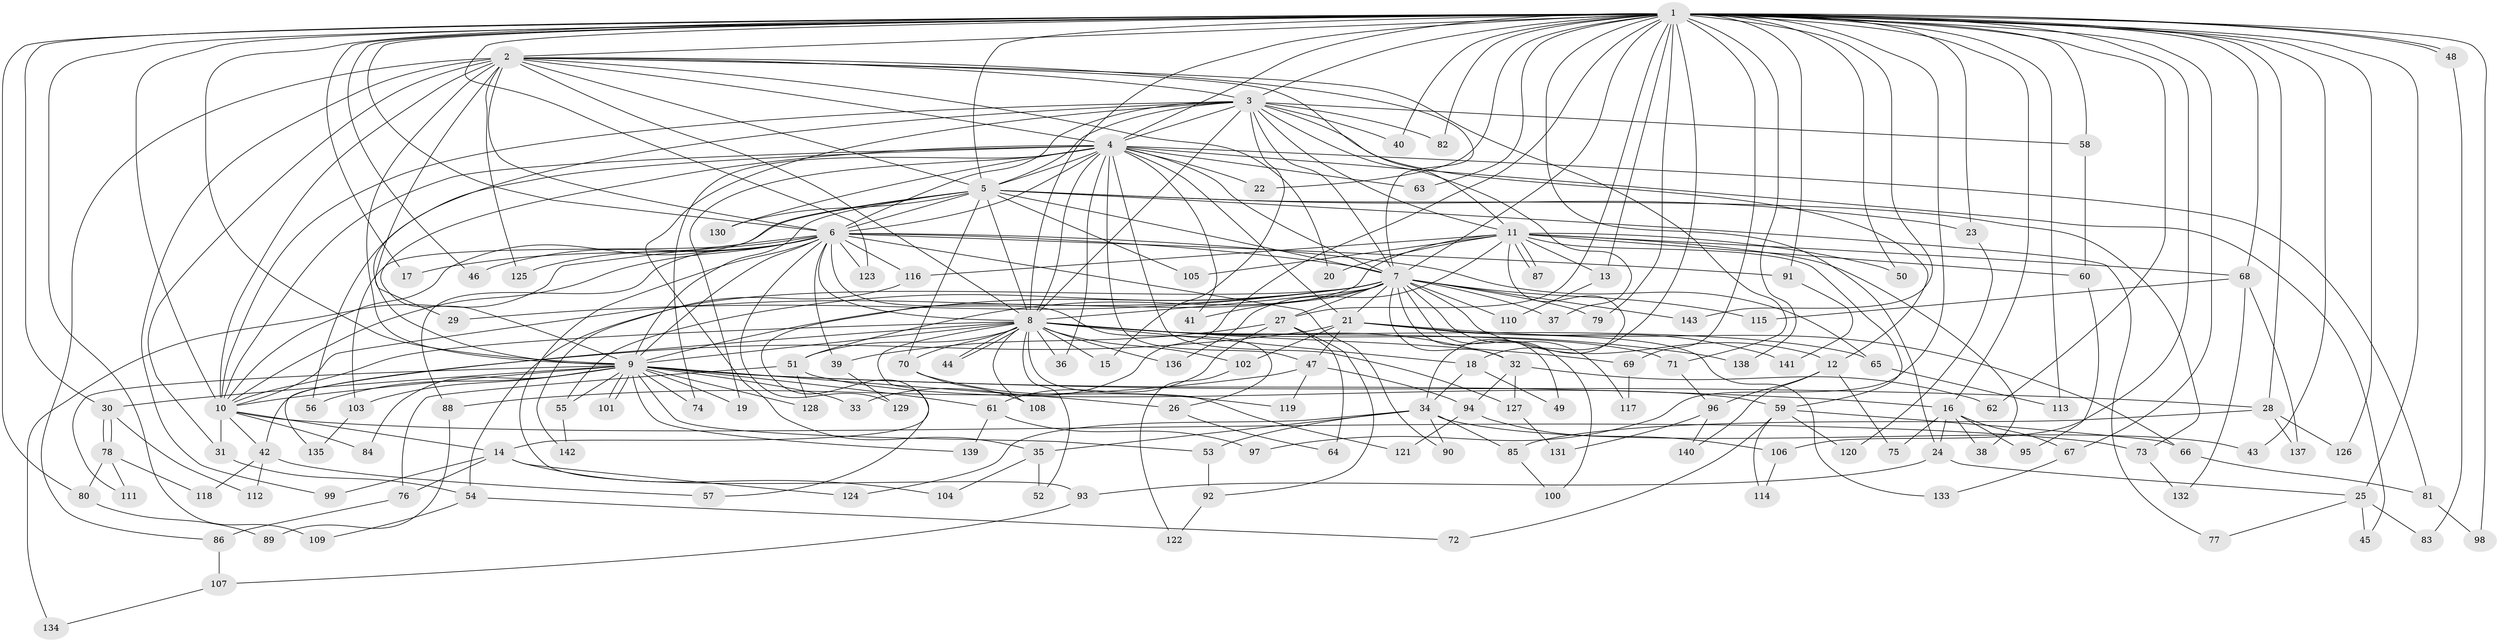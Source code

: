 // coarse degree distribution, {41: 0.01, 16: 0.03, 17: 0.01, 22: 0.01, 21: 0.01, 26: 0.02, 25: 0.01, 14: 0.01, 4: 0.08, 3: 0.23, 6: 0.04, 2: 0.43, 7: 0.01, 8: 0.02, 5: 0.08}
// Generated by graph-tools (version 1.1) at 2025/17/03/04/25 18:17:46]
// undirected, 143 vertices, 311 edges
graph export_dot {
graph [start="1"]
  node [color=gray90,style=filled];
  1;
  2;
  3;
  4;
  5;
  6;
  7;
  8;
  9;
  10;
  11;
  12;
  13;
  14;
  15;
  16;
  17;
  18;
  19;
  20;
  21;
  22;
  23;
  24;
  25;
  26;
  27;
  28;
  29;
  30;
  31;
  32;
  33;
  34;
  35;
  36;
  37;
  38;
  39;
  40;
  41;
  42;
  43;
  44;
  45;
  46;
  47;
  48;
  49;
  50;
  51;
  52;
  53;
  54;
  55;
  56;
  57;
  58;
  59;
  60;
  61;
  62;
  63;
  64;
  65;
  66;
  67;
  68;
  69;
  70;
  71;
  72;
  73;
  74;
  75;
  76;
  77;
  78;
  79;
  80;
  81;
  82;
  83;
  84;
  85;
  86;
  87;
  88;
  89;
  90;
  91;
  92;
  93;
  94;
  95;
  96;
  97;
  98;
  99;
  100;
  101;
  102;
  103;
  104;
  105;
  106;
  107;
  108;
  109;
  110;
  111;
  112;
  113;
  114;
  115;
  116;
  117;
  118;
  119;
  120;
  121;
  122;
  123;
  124;
  125;
  126;
  127;
  128;
  129;
  130;
  131;
  132;
  133;
  134;
  135;
  136;
  137;
  138;
  139;
  140;
  141;
  142;
  143;
  1 -- 2;
  1 -- 3;
  1 -- 4;
  1 -- 5;
  1 -- 6;
  1 -- 7;
  1 -- 8;
  1 -- 9;
  1 -- 10;
  1 -- 13;
  1 -- 16;
  1 -- 17;
  1 -- 18;
  1 -- 22;
  1 -- 23;
  1 -- 24;
  1 -- 25;
  1 -- 27;
  1 -- 28;
  1 -- 30;
  1 -- 33;
  1 -- 40;
  1 -- 43;
  1 -- 46;
  1 -- 48;
  1 -- 48;
  1 -- 50;
  1 -- 58;
  1 -- 62;
  1 -- 63;
  1 -- 67;
  1 -- 68;
  1 -- 69;
  1 -- 79;
  1 -- 80;
  1 -- 82;
  1 -- 91;
  1 -- 97;
  1 -- 98;
  1 -- 106;
  1 -- 109;
  1 -- 113;
  1 -- 123;
  1 -- 126;
  1 -- 138;
  1 -- 143;
  2 -- 3;
  2 -- 4;
  2 -- 5;
  2 -- 6;
  2 -- 7;
  2 -- 8;
  2 -- 9;
  2 -- 10;
  2 -- 11;
  2 -- 20;
  2 -- 29;
  2 -- 31;
  2 -- 71;
  2 -- 86;
  2 -- 99;
  2 -- 125;
  3 -- 4;
  3 -- 5;
  3 -- 6;
  3 -- 7;
  3 -- 8;
  3 -- 9;
  3 -- 10;
  3 -- 11;
  3 -- 12;
  3 -- 15;
  3 -- 35;
  3 -- 37;
  3 -- 40;
  3 -- 58;
  3 -- 82;
  4 -- 5;
  4 -- 6;
  4 -- 7;
  4 -- 8;
  4 -- 9;
  4 -- 10;
  4 -- 19;
  4 -- 21;
  4 -- 22;
  4 -- 36;
  4 -- 41;
  4 -- 45;
  4 -- 47;
  4 -- 56;
  4 -- 63;
  4 -- 74;
  4 -- 81;
  4 -- 127;
  4 -- 130;
  5 -- 6;
  5 -- 7;
  5 -- 8;
  5 -- 9;
  5 -- 10;
  5 -- 23;
  5 -- 70;
  5 -- 73;
  5 -- 77;
  5 -- 103;
  5 -- 105;
  5 -- 130;
  6 -- 7;
  6 -- 8;
  6 -- 9;
  6 -- 10;
  6 -- 17;
  6 -- 26;
  6 -- 39;
  6 -- 46;
  6 -- 65;
  6 -- 88;
  6 -- 90;
  6 -- 91;
  6 -- 93;
  6 -- 116;
  6 -- 123;
  6 -- 125;
  6 -- 129;
  6 -- 134;
  7 -- 8;
  7 -- 9;
  7 -- 10;
  7 -- 12;
  7 -- 21;
  7 -- 27;
  7 -- 29;
  7 -- 32;
  7 -- 37;
  7 -- 41;
  7 -- 49;
  7 -- 51;
  7 -- 54;
  7 -- 55;
  7 -- 79;
  7 -- 100;
  7 -- 110;
  7 -- 115;
  7 -- 117;
  7 -- 143;
  8 -- 9;
  8 -- 10;
  8 -- 14;
  8 -- 15;
  8 -- 18;
  8 -- 32;
  8 -- 36;
  8 -- 44;
  8 -- 44;
  8 -- 51;
  8 -- 52;
  8 -- 65;
  8 -- 69;
  8 -- 70;
  8 -- 71;
  8 -- 102;
  8 -- 108;
  8 -- 121;
  8 -- 135;
  8 -- 136;
  8 -- 138;
  9 -- 10;
  9 -- 16;
  9 -- 19;
  9 -- 26;
  9 -- 28;
  9 -- 30;
  9 -- 33;
  9 -- 53;
  9 -- 55;
  9 -- 56;
  9 -- 61;
  9 -- 74;
  9 -- 84;
  9 -- 101;
  9 -- 101;
  9 -- 103;
  9 -- 111;
  9 -- 128;
  9 -- 139;
  10 -- 14;
  10 -- 31;
  10 -- 42;
  10 -- 73;
  10 -- 84;
  11 -- 13;
  11 -- 20;
  11 -- 34;
  11 -- 38;
  11 -- 50;
  11 -- 57;
  11 -- 59;
  11 -- 60;
  11 -- 68;
  11 -- 87;
  11 -- 87;
  11 -- 105;
  11 -- 116;
  11 -- 136;
  12 -- 75;
  12 -- 96;
  12 -- 140;
  13 -- 110;
  14 -- 76;
  14 -- 99;
  14 -- 104;
  14 -- 124;
  16 -- 24;
  16 -- 38;
  16 -- 67;
  16 -- 75;
  16 -- 95;
  18 -- 34;
  18 -- 49;
  21 -- 42;
  21 -- 47;
  21 -- 66;
  21 -- 102;
  21 -- 133;
  21 -- 141;
  23 -- 120;
  24 -- 25;
  24 -- 93;
  25 -- 45;
  25 -- 77;
  25 -- 83;
  26 -- 64;
  27 -- 39;
  27 -- 61;
  27 -- 64;
  27 -- 92;
  28 -- 85;
  28 -- 126;
  28 -- 137;
  30 -- 78;
  30 -- 78;
  30 -- 112;
  31 -- 54;
  32 -- 62;
  32 -- 94;
  32 -- 127;
  34 -- 35;
  34 -- 43;
  34 -- 53;
  34 -- 85;
  34 -- 90;
  34 -- 124;
  35 -- 52;
  35 -- 104;
  39 -- 129;
  42 -- 57;
  42 -- 112;
  42 -- 118;
  47 -- 88;
  47 -- 94;
  47 -- 119;
  48 -- 83;
  51 -- 59;
  51 -- 76;
  51 -- 128;
  53 -- 92;
  54 -- 72;
  54 -- 109;
  55 -- 142;
  58 -- 60;
  59 -- 66;
  59 -- 72;
  59 -- 114;
  59 -- 120;
  60 -- 95;
  61 -- 97;
  61 -- 139;
  65 -- 113;
  66 -- 81;
  67 -- 133;
  68 -- 115;
  68 -- 132;
  68 -- 137;
  69 -- 117;
  70 -- 108;
  70 -- 119;
  71 -- 96;
  73 -- 132;
  76 -- 86;
  78 -- 80;
  78 -- 111;
  78 -- 118;
  80 -- 89;
  81 -- 98;
  85 -- 100;
  86 -- 107;
  88 -- 89;
  91 -- 141;
  92 -- 122;
  93 -- 107;
  94 -- 106;
  94 -- 121;
  96 -- 131;
  96 -- 140;
  102 -- 122;
  103 -- 135;
  106 -- 114;
  107 -- 134;
  116 -- 142;
  127 -- 131;
}
